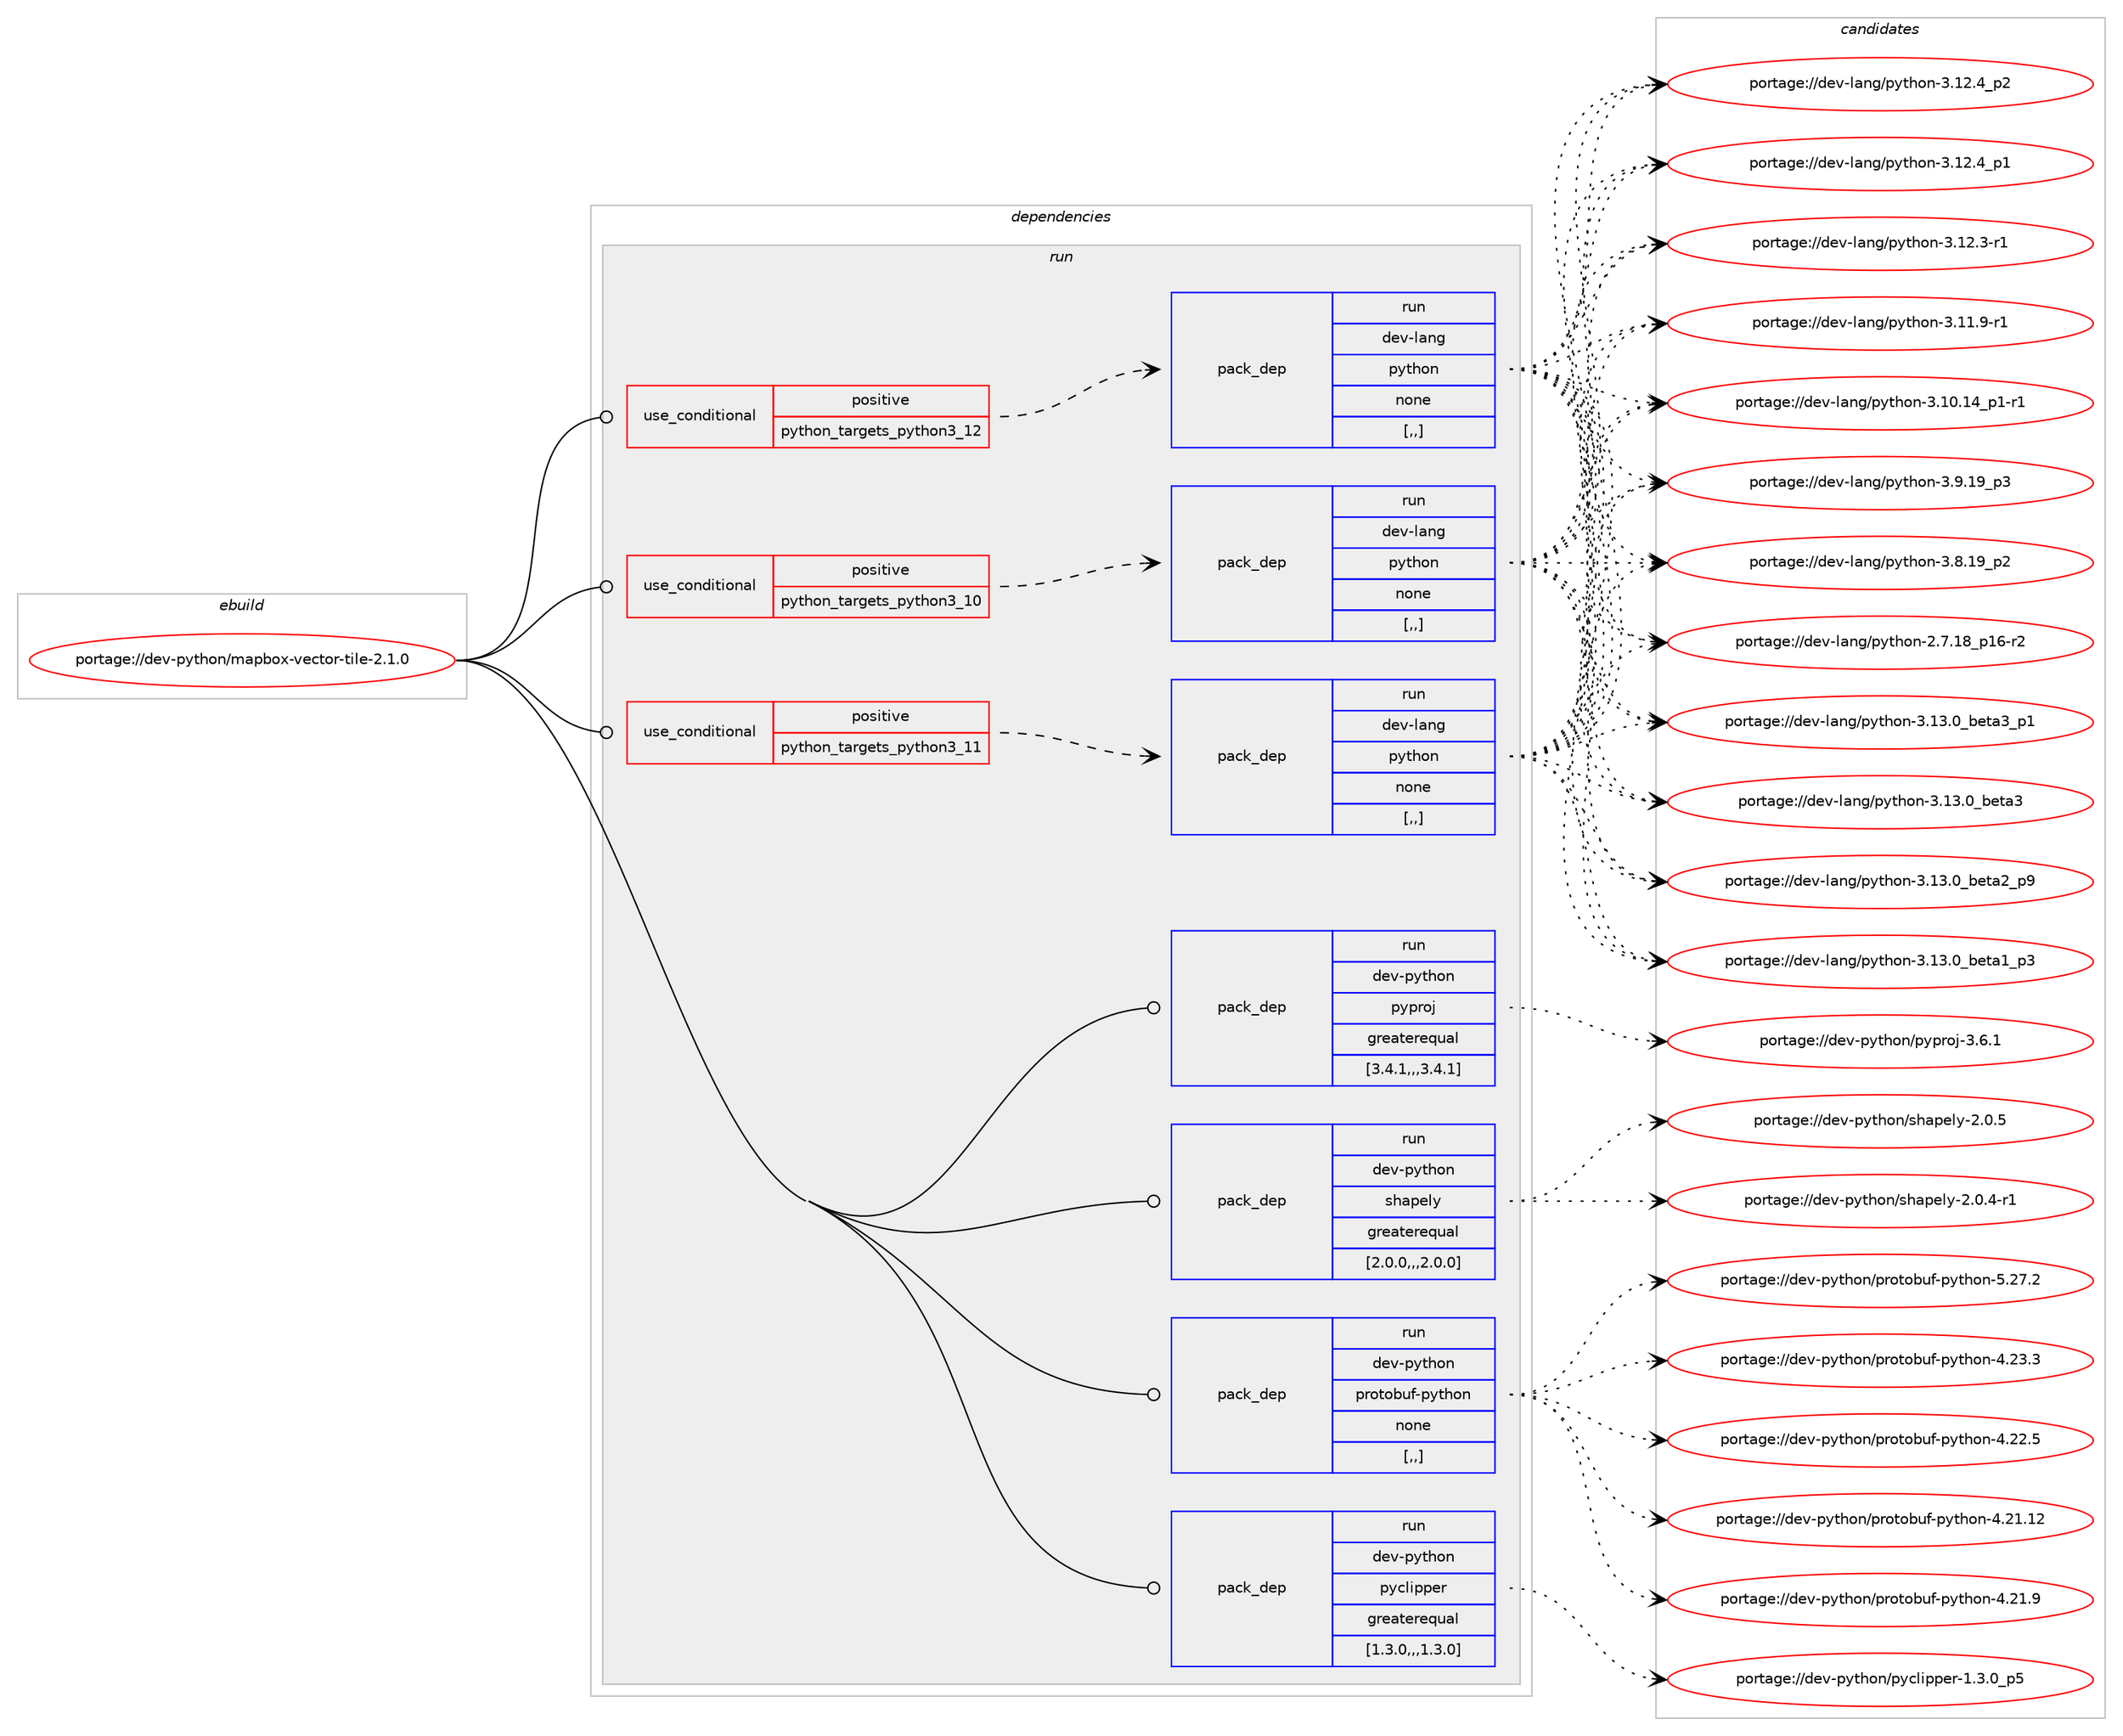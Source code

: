 digraph prolog {

# *************
# Graph options
# *************

newrank=true;
concentrate=true;
compound=true;
graph [rankdir=LR,fontname=Helvetica,fontsize=10,ranksep=1.5];#, ranksep=2.5, nodesep=0.2];
edge  [arrowhead=vee];
node  [fontname=Helvetica,fontsize=10];

# **********
# The ebuild
# **********

subgraph cluster_leftcol {
color=gray;
label=<<i>ebuild</i>>;
id [label="portage://dev-python/mapbox-vector-tile-2.1.0", color=red, width=4, href="../dev-python/mapbox-vector-tile-2.1.0.svg"];
}

# ****************
# The dependencies
# ****************

subgraph cluster_midcol {
color=gray;
label=<<i>dependencies</i>>;
subgraph cluster_compile {
fillcolor="#eeeeee";
style=filled;
label=<<i>compile</i>>;
}
subgraph cluster_compileandrun {
fillcolor="#eeeeee";
style=filled;
label=<<i>compile and run</i>>;
}
subgraph cluster_run {
fillcolor="#eeeeee";
style=filled;
label=<<i>run</i>>;
subgraph cond34494 {
dependency150341 [label=<<TABLE BORDER="0" CELLBORDER="1" CELLSPACING="0" CELLPADDING="4"><TR><TD ROWSPAN="3" CELLPADDING="10">use_conditional</TD></TR><TR><TD>positive</TD></TR><TR><TD>python_targets_python3_10</TD></TR></TABLE>>, shape=none, color=red];
subgraph pack114598 {
dependency150342 [label=<<TABLE BORDER="0" CELLBORDER="1" CELLSPACING="0" CELLPADDING="4" WIDTH="220"><TR><TD ROWSPAN="6" CELLPADDING="30">pack_dep</TD></TR><TR><TD WIDTH="110">run</TD></TR><TR><TD>dev-lang</TD></TR><TR><TD>python</TD></TR><TR><TD>none</TD></TR><TR><TD>[,,]</TD></TR></TABLE>>, shape=none, color=blue];
}
dependency150341:e -> dependency150342:w [weight=20,style="dashed",arrowhead="vee"];
}
id:e -> dependency150341:w [weight=20,style="solid",arrowhead="odot"];
subgraph cond34495 {
dependency150343 [label=<<TABLE BORDER="0" CELLBORDER="1" CELLSPACING="0" CELLPADDING="4"><TR><TD ROWSPAN="3" CELLPADDING="10">use_conditional</TD></TR><TR><TD>positive</TD></TR><TR><TD>python_targets_python3_11</TD></TR></TABLE>>, shape=none, color=red];
subgraph pack114599 {
dependency150344 [label=<<TABLE BORDER="0" CELLBORDER="1" CELLSPACING="0" CELLPADDING="4" WIDTH="220"><TR><TD ROWSPAN="6" CELLPADDING="30">pack_dep</TD></TR><TR><TD WIDTH="110">run</TD></TR><TR><TD>dev-lang</TD></TR><TR><TD>python</TD></TR><TR><TD>none</TD></TR><TR><TD>[,,]</TD></TR></TABLE>>, shape=none, color=blue];
}
dependency150343:e -> dependency150344:w [weight=20,style="dashed",arrowhead="vee"];
}
id:e -> dependency150343:w [weight=20,style="solid",arrowhead="odot"];
subgraph cond34496 {
dependency150345 [label=<<TABLE BORDER="0" CELLBORDER="1" CELLSPACING="0" CELLPADDING="4"><TR><TD ROWSPAN="3" CELLPADDING="10">use_conditional</TD></TR><TR><TD>positive</TD></TR><TR><TD>python_targets_python3_12</TD></TR></TABLE>>, shape=none, color=red];
subgraph pack114600 {
dependency150346 [label=<<TABLE BORDER="0" CELLBORDER="1" CELLSPACING="0" CELLPADDING="4" WIDTH="220"><TR><TD ROWSPAN="6" CELLPADDING="30">pack_dep</TD></TR><TR><TD WIDTH="110">run</TD></TR><TR><TD>dev-lang</TD></TR><TR><TD>python</TD></TR><TR><TD>none</TD></TR><TR><TD>[,,]</TD></TR></TABLE>>, shape=none, color=blue];
}
dependency150345:e -> dependency150346:w [weight=20,style="dashed",arrowhead="vee"];
}
id:e -> dependency150345:w [weight=20,style="solid",arrowhead="odot"];
subgraph pack114601 {
dependency150347 [label=<<TABLE BORDER="0" CELLBORDER="1" CELLSPACING="0" CELLPADDING="4" WIDTH="220"><TR><TD ROWSPAN="6" CELLPADDING="30">pack_dep</TD></TR><TR><TD WIDTH="110">run</TD></TR><TR><TD>dev-python</TD></TR><TR><TD>protobuf-python</TD></TR><TR><TD>none</TD></TR><TR><TD>[,,]</TD></TR></TABLE>>, shape=none, color=blue];
}
id:e -> dependency150347:w [weight=20,style="solid",arrowhead="odot"];
subgraph pack114602 {
dependency150348 [label=<<TABLE BORDER="0" CELLBORDER="1" CELLSPACING="0" CELLPADDING="4" WIDTH="220"><TR><TD ROWSPAN="6" CELLPADDING="30">pack_dep</TD></TR><TR><TD WIDTH="110">run</TD></TR><TR><TD>dev-python</TD></TR><TR><TD>pyclipper</TD></TR><TR><TD>greaterequal</TD></TR><TR><TD>[1.3.0,,,1.3.0]</TD></TR></TABLE>>, shape=none, color=blue];
}
id:e -> dependency150348:w [weight=20,style="solid",arrowhead="odot"];
subgraph pack114603 {
dependency150349 [label=<<TABLE BORDER="0" CELLBORDER="1" CELLSPACING="0" CELLPADDING="4" WIDTH="220"><TR><TD ROWSPAN="6" CELLPADDING="30">pack_dep</TD></TR><TR><TD WIDTH="110">run</TD></TR><TR><TD>dev-python</TD></TR><TR><TD>pyproj</TD></TR><TR><TD>greaterequal</TD></TR><TR><TD>[3.4.1,,,3.4.1]</TD></TR></TABLE>>, shape=none, color=blue];
}
id:e -> dependency150349:w [weight=20,style="solid",arrowhead="odot"];
subgraph pack114604 {
dependency150350 [label=<<TABLE BORDER="0" CELLBORDER="1" CELLSPACING="0" CELLPADDING="4" WIDTH="220"><TR><TD ROWSPAN="6" CELLPADDING="30">pack_dep</TD></TR><TR><TD WIDTH="110">run</TD></TR><TR><TD>dev-python</TD></TR><TR><TD>shapely</TD></TR><TR><TD>greaterequal</TD></TR><TR><TD>[2.0.0,,,2.0.0]</TD></TR></TABLE>>, shape=none, color=blue];
}
id:e -> dependency150350:w [weight=20,style="solid",arrowhead="odot"];
}
}

# **************
# The candidates
# **************

subgraph cluster_choices {
rank=same;
color=gray;
label=<<i>candidates</i>>;

subgraph choice114598 {
color=black;
nodesep=1;
choice10010111845108971101034711212111610411111045514649514648959810111697519511249 [label="portage://dev-lang/python-3.13.0_beta3_p1", color=red, width=4,href="../dev-lang/python-3.13.0_beta3_p1.svg"];
choice1001011184510897110103471121211161041111104551464951464895981011169751 [label="portage://dev-lang/python-3.13.0_beta3", color=red, width=4,href="../dev-lang/python-3.13.0_beta3.svg"];
choice10010111845108971101034711212111610411111045514649514648959810111697509511257 [label="portage://dev-lang/python-3.13.0_beta2_p9", color=red, width=4,href="../dev-lang/python-3.13.0_beta2_p9.svg"];
choice10010111845108971101034711212111610411111045514649514648959810111697499511251 [label="portage://dev-lang/python-3.13.0_beta1_p3", color=red, width=4,href="../dev-lang/python-3.13.0_beta1_p3.svg"];
choice100101118451089711010347112121116104111110455146495046529511250 [label="portage://dev-lang/python-3.12.4_p2", color=red, width=4,href="../dev-lang/python-3.12.4_p2.svg"];
choice100101118451089711010347112121116104111110455146495046529511249 [label="portage://dev-lang/python-3.12.4_p1", color=red, width=4,href="../dev-lang/python-3.12.4_p1.svg"];
choice100101118451089711010347112121116104111110455146495046514511449 [label="portage://dev-lang/python-3.12.3-r1", color=red, width=4,href="../dev-lang/python-3.12.3-r1.svg"];
choice100101118451089711010347112121116104111110455146494946574511449 [label="portage://dev-lang/python-3.11.9-r1", color=red, width=4,href="../dev-lang/python-3.11.9-r1.svg"];
choice100101118451089711010347112121116104111110455146494846495295112494511449 [label="portage://dev-lang/python-3.10.14_p1-r1", color=red, width=4,href="../dev-lang/python-3.10.14_p1-r1.svg"];
choice100101118451089711010347112121116104111110455146574649579511251 [label="portage://dev-lang/python-3.9.19_p3", color=red, width=4,href="../dev-lang/python-3.9.19_p3.svg"];
choice100101118451089711010347112121116104111110455146564649579511250 [label="portage://dev-lang/python-3.8.19_p2", color=red, width=4,href="../dev-lang/python-3.8.19_p2.svg"];
choice100101118451089711010347112121116104111110455046554649569511249544511450 [label="portage://dev-lang/python-2.7.18_p16-r2", color=red, width=4,href="../dev-lang/python-2.7.18_p16-r2.svg"];
dependency150342:e -> choice10010111845108971101034711212111610411111045514649514648959810111697519511249:w [style=dotted,weight="100"];
dependency150342:e -> choice1001011184510897110103471121211161041111104551464951464895981011169751:w [style=dotted,weight="100"];
dependency150342:e -> choice10010111845108971101034711212111610411111045514649514648959810111697509511257:w [style=dotted,weight="100"];
dependency150342:e -> choice10010111845108971101034711212111610411111045514649514648959810111697499511251:w [style=dotted,weight="100"];
dependency150342:e -> choice100101118451089711010347112121116104111110455146495046529511250:w [style=dotted,weight="100"];
dependency150342:e -> choice100101118451089711010347112121116104111110455146495046529511249:w [style=dotted,weight="100"];
dependency150342:e -> choice100101118451089711010347112121116104111110455146495046514511449:w [style=dotted,weight="100"];
dependency150342:e -> choice100101118451089711010347112121116104111110455146494946574511449:w [style=dotted,weight="100"];
dependency150342:e -> choice100101118451089711010347112121116104111110455146494846495295112494511449:w [style=dotted,weight="100"];
dependency150342:e -> choice100101118451089711010347112121116104111110455146574649579511251:w [style=dotted,weight="100"];
dependency150342:e -> choice100101118451089711010347112121116104111110455146564649579511250:w [style=dotted,weight="100"];
dependency150342:e -> choice100101118451089711010347112121116104111110455046554649569511249544511450:w [style=dotted,weight="100"];
}
subgraph choice114599 {
color=black;
nodesep=1;
choice10010111845108971101034711212111610411111045514649514648959810111697519511249 [label="portage://dev-lang/python-3.13.0_beta3_p1", color=red, width=4,href="../dev-lang/python-3.13.0_beta3_p1.svg"];
choice1001011184510897110103471121211161041111104551464951464895981011169751 [label="portage://dev-lang/python-3.13.0_beta3", color=red, width=4,href="../dev-lang/python-3.13.0_beta3.svg"];
choice10010111845108971101034711212111610411111045514649514648959810111697509511257 [label="portage://dev-lang/python-3.13.0_beta2_p9", color=red, width=4,href="../dev-lang/python-3.13.0_beta2_p9.svg"];
choice10010111845108971101034711212111610411111045514649514648959810111697499511251 [label="portage://dev-lang/python-3.13.0_beta1_p3", color=red, width=4,href="../dev-lang/python-3.13.0_beta1_p3.svg"];
choice100101118451089711010347112121116104111110455146495046529511250 [label="portage://dev-lang/python-3.12.4_p2", color=red, width=4,href="../dev-lang/python-3.12.4_p2.svg"];
choice100101118451089711010347112121116104111110455146495046529511249 [label="portage://dev-lang/python-3.12.4_p1", color=red, width=4,href="../dev-lang/python-3.12.4_p1.svg"];
choice100101118451089711010347112121116104111110455146495046514511449 [label="portage://dev-lang/python-3.12.3-r1", color=red, width=4,href="../dev-lang/python-3.12.3-r1.svg"];
choice100101118451089711010347112121116104111110455146494946574511449 [label="portage://dev-lang/python-3.11.9-r1", color=red, width=4,href="../dev-lang/python-3.11.9-r1.svg"];
choice100101118451089711010347112121116104111110455146494846495295112494511449 [label="portage://dev-lang/python-3.10.14_p1-r1", color=red, width=4,href="../dev-lang/python-3.10.14_p1-r1.svg"];
choice100101118451089711010347112121116104111110455146574649579511251 [label="portage://dev-lang/python-3.9.19_p3", color=red, width=4,href="../dev-lang/python-3.9.19_p3.svg"];
choice100101118451089711010347112121116104111110455146564649579511250 [label="portage://dev-lang/python-3.8.19_p2", color=red, width=4,href="../dev-lang/python-3.8.19_p2.svg"];
choice100101118451089711010347112121116104111110455046554649569511249544511450 [label="portage://dev-lang/python-2.7.18_p16-r2", color=red, width=4,href="../dev-lang/python-2.7.18_p16-r2.svg"];
dependency150344:e -> choice10010111845108971101034711212111610411111045514649514648959810111697519511249:w [style=dotted,weight="100"];
dependency150344:e -> choice1001011184510897110103471121211161041111104551464951464895981011169751:w [style=dotted,weight="100"];
dependency150344:e -> choice10010111845108971101034711212111610411111045514649514648959810111697509511257:w [style=dotted,weight="100"];
dependency150344:e -> choice10010111845108971101034711212111610411111045514649514648959810111697499511251:w [style=dotted,weight="100"];
dependency150344:e -> choice100101118451089711010347112121116104111110455146495046529511250:w [style=dotted,weight="100"];
dependency150344:e -> choice100101118451089711010347112121116104111110455146495046529511249:w [style=dotted,weight="100"];
dependency150344:e -> choice100101118451089711010347112121116104111110455146495046514511449:w [style=dotted,weight="100"];
dependency150344:e -> choice100101118451089711010347112121116104111110455146494946574511449:w [style=dotted,weight="100"];
dependency150344:e -> choice100101118451089711010347112121116104111110455146494846495295112494511449:w [style=dotted,weight="100"];
dependency150344:e -> choice100101118451089711010347112121116104111110455146574649579511251:w [style=dotted,weight="100"];
dependency150344:e -> choice100101118451089711010347112121116104111110455146564649579511250:w [style=dotted,weight="100"];
dependency150344:e -> choice100101118451089711010347112121116104111110455046554649569511249544511450:w [style=dotted,weight="100"];
}
subgraph choice114600 {
color=black;
nodesep=1;
choice10010111845108971101034711212111610411111045514649514648959810111697519511249 [label="portage://dev-lang/python-3.13.0_beta3_p1", color=red, width=4,href="../dev-lang/python-3.13.0_beta3_p1.svg"];
choice1001011184510897110103471121211161041111104551464951464895981011169751 [label="portage://dev-lang/python-3.13.0_beta3", color=red, width=4,href="../dev-lang/python-3.13.0_beta3.svg"];
choice10010111845108971101034711212111610411111045514649514648959810111697509511257 [label="portage://dev-lang/python-3.13.0_beta2_p9", color=red, width=4,href="../dev-lang/python-3.13.0_beta2_p9.svg"];
choice10010111845108971101034711212111610411111045514649514648959810111697499511251 [label="portage://dev-lang/python-3.13.0_beta1_p3", color=red, width=4,href="../dev-lang/python-3.13.0_beta1_p3.svg"];
choice100101118451089711010347112121116104111110455146495046529511250 [label="portage://dev-lang/python-3.12.4_p2", color=red, width=4,href="../dev-lang/python-3.12.4_p2.svg"];
choice100101118451089711010347112121116104111110455146495046529511249 [label="portage://dev-lang/python-3.12.4_p1", color=red, width=4,href="../dev-lang/python-3.12.4_p1.svg"];
choice100101118451089711010347112121116104111110455146495046514511449 [label="portage://dev-lang/python-3.12.3-r1", color=red, width=4,href="../dev-lang/python-3.12.3-r1.svg"];
choice100101118451089711010347112121116104111110455146494946574511449 [label="portage://dev-lang/python-3.11.9-r1", color=red, width=4,href="../dev-lang/python-3.11.9-r1.svg"];
choice100101118451089711010347112121116104111110455146494846495295112494511449 [label="portage://dev-lang/python-3.10.14_p1-r1", color=red, width=4,href="../dev-lang/python-3.10.14_p1-r1.svg"];
choice100101118451089711010347112121116104111110455146574649579511251 [label="portage://dev-lang/python-3.9.19_p3", color=red, width=4,href="../dev-lang/python-3.9.19_p3.svg"];
choice100101118451089711010347112121116104111110455146564649579511250 [label="portage://dev-lang/python-3.8.19_p2", color=red, width=4,href="../dev-lang/python-3.8.19_p2.svg"];
choice100101118451089711010347112121116104111110455046554649569511249544511450 [label="portage://dev-lang/python-2.7.18_p16-r2", color=red, width=4,href="../dev-lang/python-2.7.18_p16-r2.svg"];
dependency150346:e -> choice10010111845108971101034711212111610411111045514649514648959810111697519511249:w [style=dotted,weight="100"];
dependency150346:e -> choice1001011184510897110103471121211161041111104551464951464895981011169751:w [style=dotted,weight="100"];
dependency150346:e -> choice10010111845108971101034711212111610411111045514649514648959810111697509511257:w [style=dotted,weight="100"];
dependency150346:e -> choice10010111845108971101034711212111610411111045514649514648959810111697499511251:w [style=dotted,weight="100"];
dependency150346:e -> choice100101118451089711010347112121116104111110455146495046529511250:w [style=dotted,weight="100"];
dependency150346:e -> choice100101118451089711010347112121116104111110455146495046529511249:w [style=dotted,weight="100"];
dependency150346:e -> choice100101118451089711010347112121116104111110455146495046514511449:w [style=dotted,weight="100"];
dependency150346:e -> choice100101118451089711010347112121116104111110455146494946574511449:w [style=dotted,weight="100"];
dependency150346:e -> choice100101118451089711010347112121116104111110455146494846495295112494511449:w [style=dotted,weight="100"];
dependency150346:e -> choice100101118451089711010347112121116104111110455146574649579511251:w [style=dotted,weight="100"];
dependency150346:e -> choice100101118451089711010347112121116104111110455146564649579511250:w [style=dotted,weight="100"];
dependency150346:e -> choice100101118451089711010347112121116104111110455046554649569511249544511450:w [style=dotted,weight="100"];
}
subgraph choice114601 {
color=black;
nodesep=1;
choice1001011184511212111610411111047112114111116111981171024511212111610411111045534650554650 [label="portage://dev-python/protobuf-python-5.27.2", color=red, width=4,href="../dev-python/protobuf-python-5.27.2.svg"];
choice1001011184511212111610411111047112114111116111981171024511212111610411111045524650514651 [label="portage://dev-python/protobuf-python-4.23.3", color=red, width=4,href="../dev-python/protobuf-python-4.23.3.svg"];
choice1001011184511212111610411111047112114111116111981171024511212111610411111045524650504653 [label="portage://dev-python/protobuf-python-4.22.5", color=red, width=4,href="../dev-python/protobuf-python-4.22.5.svg"];
choice100101118451121211161041111104711211411111611198117102451121211161041111104552465049464950 [label="portage://dev-python/protobuf-python-4.21.12", color=red, width=4,href="../dev-python/protobuf-python-4.21.12.svg"];
choice1001011184511212111610411111047112114111116111981171024511212111610411111045524650494657 [label="portage://dev-python/protobuf-python-4.21.9", color=red, width=4,href="../dev-python/protobuf-python-4.21.9.svg"];
dependency150347:e -> choice1001011184511212111610411111047112114111116111981171024511212111610411111045534650554650:w [style=dotted,weight="100"];
dependency150347:e -> choice1001011184511212111610411111047112114111116111981171024511212111610411111045524650514651:w [style=dotted,weight="100"];
dependency150347:e -> choice1001011184511212111610411111047112114111116111981171024511212111610411111045524650504653:w [style=dotted,weight="100"];
dependency150347:e -> choice100101118451121211161041111104711211411111611198117102451121211161041111104552465049464950:w [style=dotted,weight="100"];
dependency150347:e -> choice1001011184511212111610411111047112114111116111981171024511212111610411111045524650494657:w [style=dotted,weight="100"];
}
subgraph choice114602 {
color=black;
nodesep=1;
choice1001011184511212111610411111047112121991081051121121011144549465146489511253 [label="portage://dev-python/pyclipper-1.3.0_p5", color=red, width=4,href="../dev-python/pyclipper-1.3.0_p5.svg"];
dependency150348:e -> choice1001011184511212111610411111047112121991081051121121011144549465146489511253:w [style=dotted,weight="100"];
}
subgraph choice114603 {
color=black;
nodesep=1;
choice1001011184511212111610411111047112121112114111106455146544649 [label="portage://dev-python/pyproj-3.6.1", color=red, width=4,href="../dev-python/pyproj-3.6.1.svg"];
dependency150349:e -> choice1001011184511212111610411111047112121112114111106455146544649:w [style=dotted,weight="100"];
}
subgraph choice114604 {
color=black;
nodesep=1;
choice100101118451121211161041111104711510497112101108121455046484653 [label="portage://dev-python/shapely-2.0.5", color=red, width=4,href="../dev-python/shapely-2.0.5.svg"];
choice1001011184511212111610411111047115104971121011081214550464846524511449 [label="portage://dev-python/shapely-2.0.4-r1", color=red, width=4,href="../dev-python/shapely-2.0.4-r1.svg"];
dependency150350:e -> choice100101118451121211161041111104711510497112101108121455046484653:w [style=dotted,weight="100"];
dependency150350:e -> choice1001011184511212111610411111047115104971121011081214550464846524511449:w [style=dotted,weight="100"];
}
}

}
